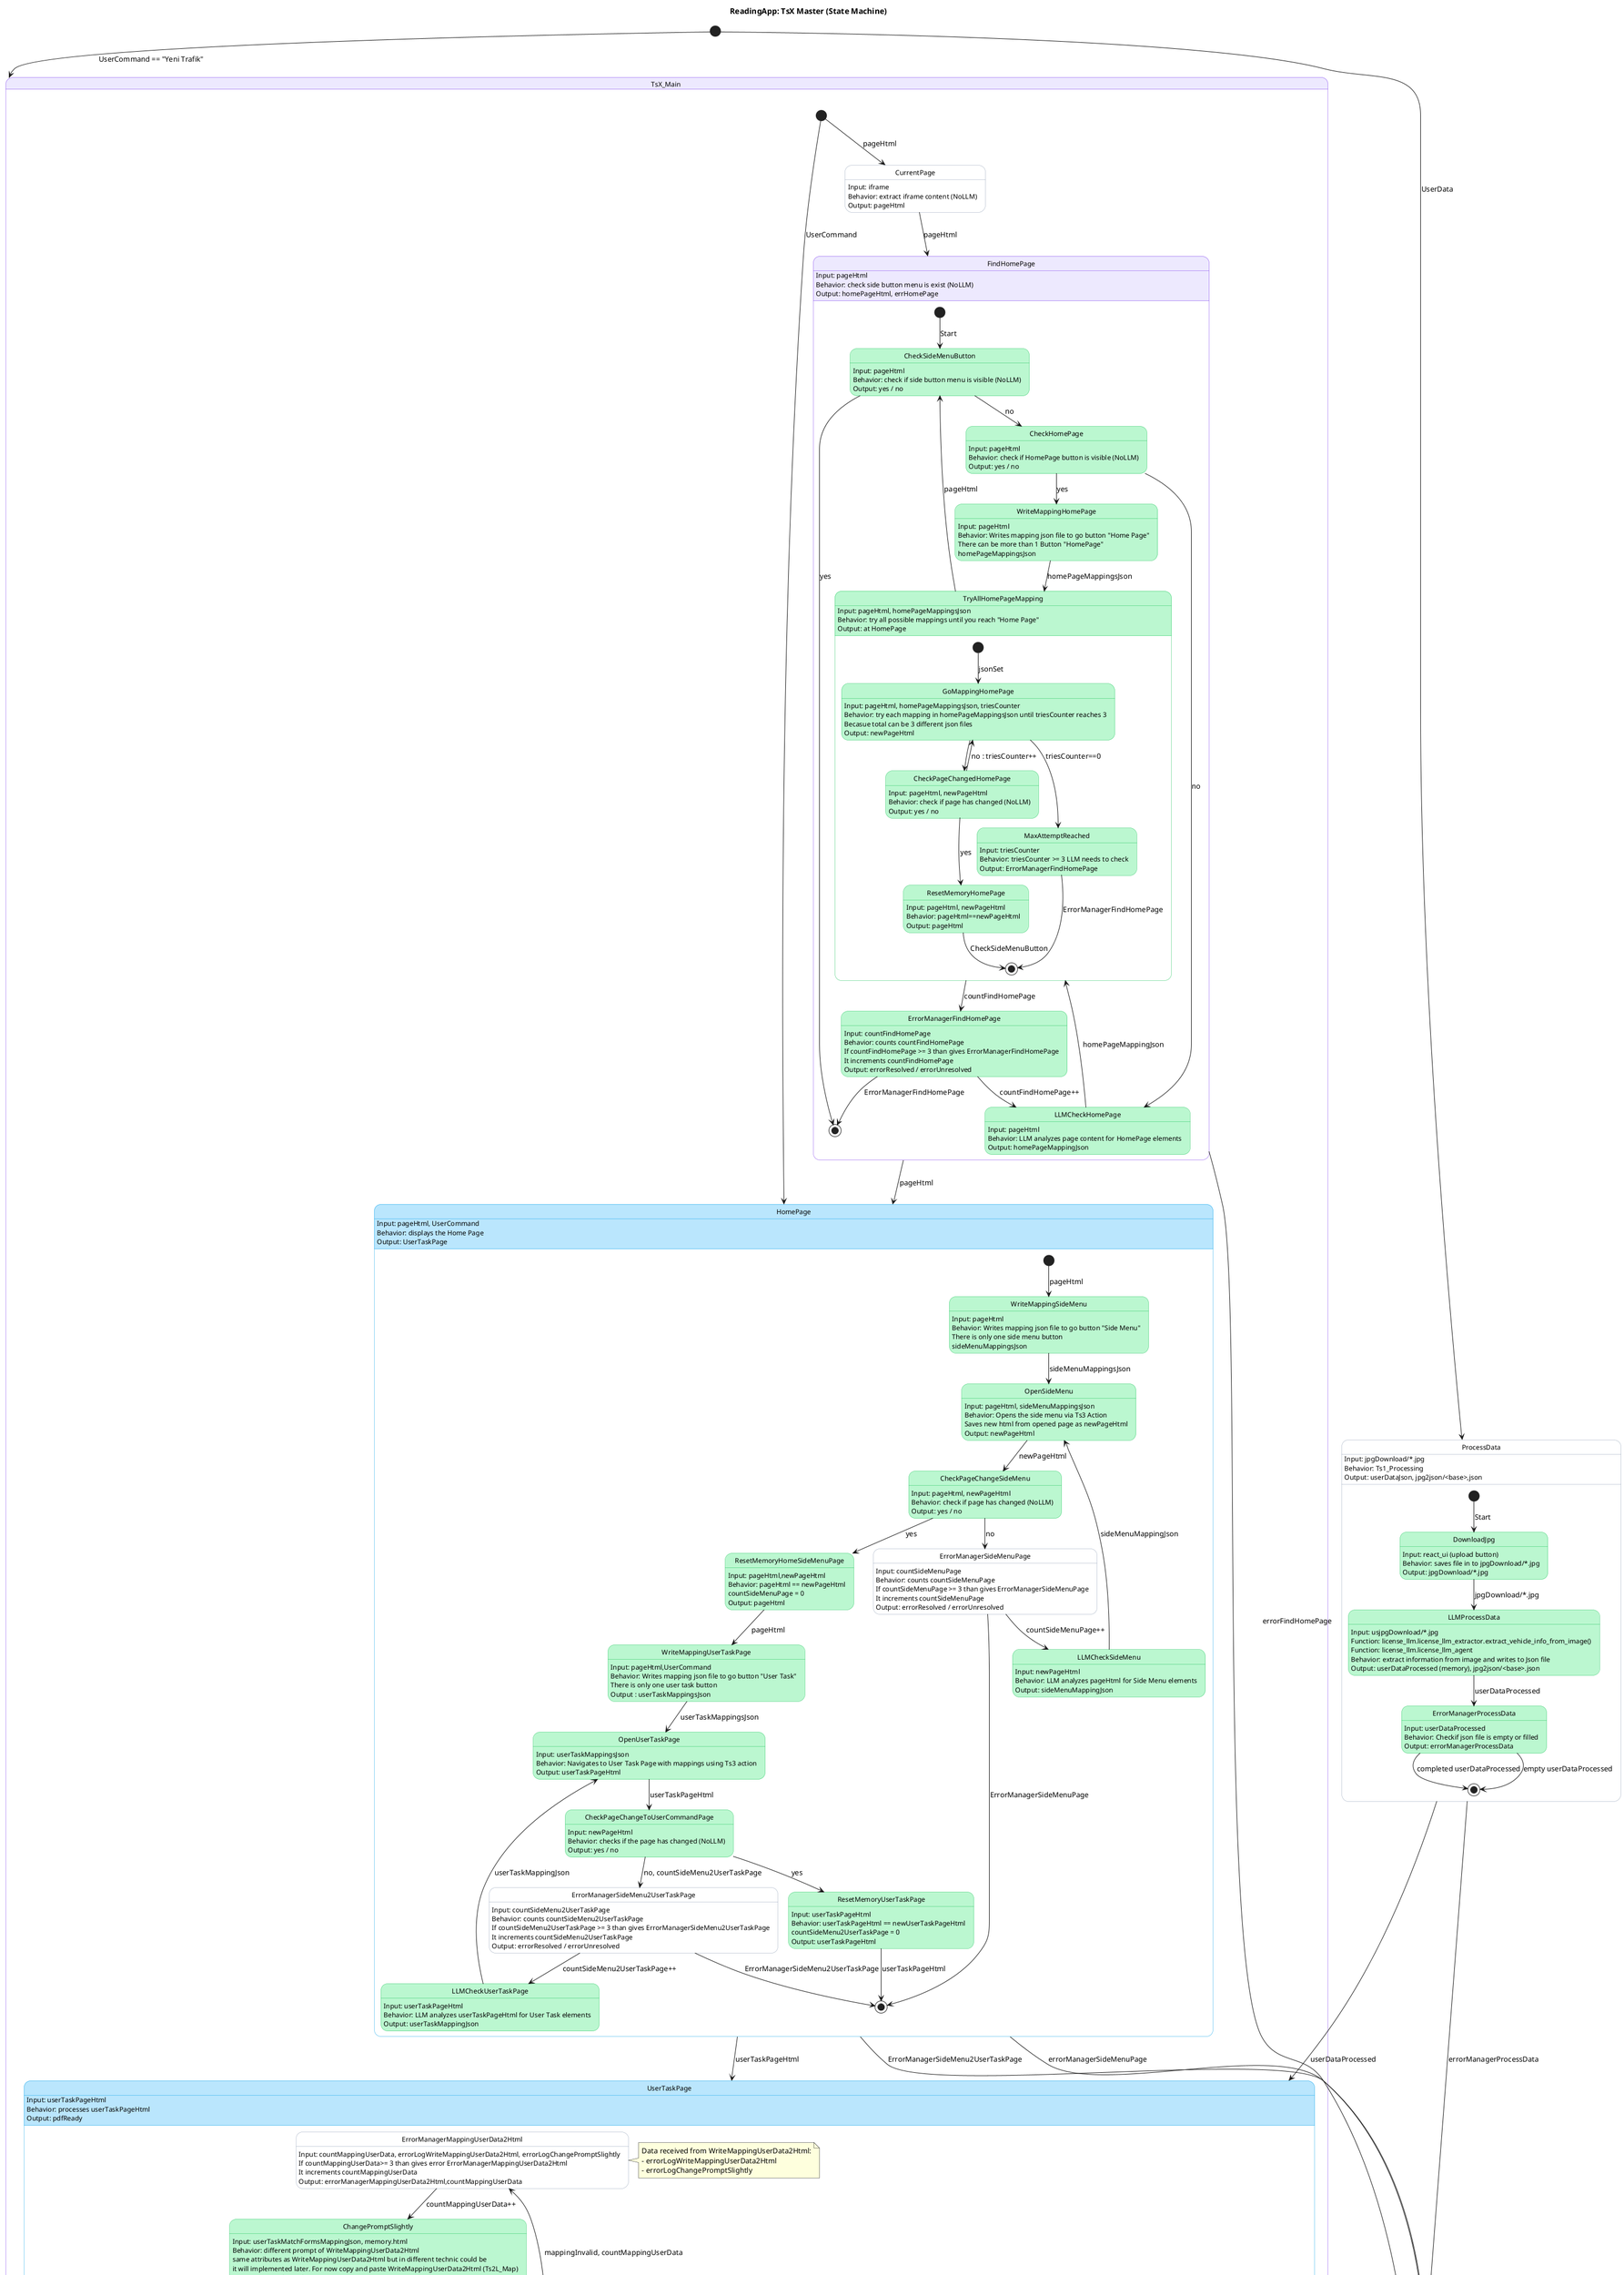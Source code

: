 @startuml
title ReadingApp: TsX Master (State Machine)

skinparam defaultFontName "Segoe UI"
skinparam state {
  BackgroundColor White
  BorderColor #94a3b8
  FontSize 12
}

skinparam state {
  BackgroundColor<<capture>> #dbeafe
  BorderColor<<capture>> #2563eb
  BackgroundColor<<analyze>> #ccfbf1
  BorderColor<<analyze>> #14b8a6
  BackgroundColor<<write>> #dcfce7
  BorderColor<<write>> #16a34a
  BackgroundColor<<navigate>> #ede9fe
  BorderColor<<navigate>> #7c3aed
  BackgroundColor<<classify>> #ccfbf1
  BorderColor<<classify>> #14b8a6
  BackgroundColor<<map>> #dcfce7
  BorderColor<<map>> #16a34a
  BackgroundColor<<fill>> #ede9fe
  BorderColor<<fill>> #7c3aed
  BackgroundColor<<diff>> #f1f5f9
  BorderColor<<diff>> #64748b
  BackgroundColor<<detect>> #fee2e2
  BorderColor<<detect>> #ef4444
  BackgroundColor<<function>> #bbf7d0
  BorderColor<<function>> #22c55e
  BackgroundColor<<view>> #bae6fd
  BorderColor<<view>> #0ea5e9
}


[*]--> TsX_Main : UserCommand == "Yeni Trafik"
[*] -->ProcessData : UserData

state ProcessData <<input>> {
  ProcessData : Input: jpgDownload/*.jpg
  ProcessData : Behavior: Ts1_Processing
  ProcessData : Output: userDataJson, jpg2json/<base>,json

  [*] --> DownloadJpg : Start

  state DownloadJpg <<function>> {
    DownloadJpg : Input: react_ui (upload button)
    DownloadJpg : Behavior: saves file in to jpgDownload/*.jpg
    DownloadJpg : Output: jpgDownload/*.jpg
  }

  DownloadJpg --> LLMProcessData : jpgDownload/*.jpg

  state LLMProcessData <<function>> {
    LLMProcessData : Input: usjpgDownload/*.jpg
    LLMProcessData : Function: license_llm.license_llm_extractor.extract_vehicle_info_from_image()
    LLMProcessData : Function: license_llm.license_llm_agent
    LLMProcessData : Behavior: extract information from image and writes to Json file
    LLMProcessData : Output: userDataProcessed (memory), jpg2json/<base>.json
  }

  state ErrorManagerProcessData <<function>> {
    ErrorManagerProcessData : Input: userDataProcessed
    ErrorManagerProcessData : Behavior: Checkif json file is empty or filled
    ErrorManagerProcessData : Output: errorManagerProcessData
  }

  ErrorManagerProcessData --> [*] : completed userDataProcessed
  ErrorManagerProcessData --> [*] : empty userDataProcessed

  LLMProcessData --> ErrorManagerProcessData : userDataProcessed

  

}

ProcessData --> TsXErrorManager : errorManagerProcessData

state TsX_Main <<navigate>> {

  [*] --> CurrentPage : pageHtml
  [*] --> HomePage : UserCommand

  state CurrentPage <<input>> {
    CurrentPage : Input: iframe 
    CurrentPage : Behavior: extract iframe content (NoLLM)
    CurrentPage : Output: pageHtml
  }

  CurrentPage --> FindHomePage : pageHtml

  state FindHomePage <<navigate>> {
    

    

    FindHomePage : Input: pageHtml
    FindHomePage : Behavior: check side button menu is exist (NoLLM)
    FindHomePage : Output: homePageHtml, errHomePage 
      
    


    [*] --> CheckSideMenuButton : Start

    state CheckSideMenuButton <<function>> {
      CheckSideMenuButton : Input: pageHtml
      CheckSideMenuButton : Behavior: check if side button menu is visible (NoLLM)
      CheckSideMenuButton : Output: yes / no
    }

    CheckSideMenuButton --> [*] : yes
    CheckSideMenuButton --> CheckHomePage : no

    state CheckHomePage <<function>> {
      CheckHomePage : Input: pageHtml
      CheckHomePage : Behavior: check if HomePage button is visible (NoLLM)
      CheckHomePage : Output: yes / no
    }

    CheckHomePage --> WriteMappingHomePage : yes 
    CheckHomePage --> LLMCheckHomePage : no 

    state WriteMappingHomePage <<function>> {
      WriteMappingHomePage : Input: pageHtml
      WriteMappingHomePage : Behavior: Writes mapping json file to go button "Home Page"
      WriteMappingHomePage : There can be more than 1 Button "HomePage"
      WriteMappingHomePage : homePageMappingsJson
    }

    WriteMappingHomePage --> TryAllHomePageMapping : homePageMappingsJson

    state TryAllHomePageMapping <<function>> {
      TryAllHomePageMapping : Input: pageHtml, homePageMappingsJson
      TryAllHomePageMapping : Behavior: try all possible mappings until you reach "Home Page"
      TryAllHomePageMapping : Output: at HomePage

      [*] --> GoMappingHomePage : jsonSet

      state GoMappingHomePage <<function>> {
        GoMappingHomePage : Input: pageHtml, homePageMappingsJson, triesCounter
        GoMappingHomePage : Behavior: try each mapping in homePageMappingsJson until triesCounter reaches 3
        GoMappingHomePage : Becasue total can be 3 different json files
        GoMappingHomePage : Output: newPageHtml
      }

      GoMappingHomePage --> CheckPageChangedHomePage 

      state CheckPageChangedHomePage <<function>> {
        CheckPageChangedHomePage : Input: pageHtml, newPageHtml
        CheckPageChangedHomePage : Behavior: check if page has changed (NoLLM)
        CheckPageChangedHomePage : Output: yes / no
      }

      CheckPageChangedHomePage --> ResetMemoryHomePage : yes
      CheckPageChangedHomePage --> GoMappingHomePage : no : triesCounter++


      state ResetMemoryHomePage <<function>> {
        ResetMemoryHomePage : Input: pageHtml, newPageHtml
        ResetMemoryHomePage : Behavior: pageHtml==newPageHtml
        ResetMemoryHomePage : Output: pageHtml
      }

      GoMappingHomePage --> MaxAttemptReached : triesCounter==0
      state MaxAttemptReached <<function>> {
        MaxAttemptReached : Input: triesCounter
        MaxAttemptReached : Behavior: triesCounter >= 3 LLM needs to check
        MaxAttemptReached : Output: ErrorManagerFindHomePage
      }

      MaxAttemptReached --> [*] : ErrorManagerFindHomePage
      ResetMemoryHomePage --> [*] : CheckSideMenuButton
    }

    TryAllHomePageMapping --> ErrorManagerFindHomePage : countFindHomePage
    TryAllHomePageMapping --> CheckSideMenuButton :pageHtml

    state ErrorManagerFindHomePage <<function>> {
      ErrorManagerFindHomePage : Input: countFindHomePage
      ErrorManagerFindHomePage : Behavior: counts countFindHomePage
      ErrorManagerFindHomePage : If countFindHomePage >= 3 than gives ErrorManagerFindHomePage
      ErrorManagerFindHomePage : It increments countFindHomePage
      ErrorManagerFindHomePage : Output: errorResolved / errorUnresolved
    }

    ErrorManagerFindHomePage --> LLMCheckHomePage : countFindHomePage++
    ErrorManagerFindHomePage --> [*] : ErrorManagerFindHomePage

    state LLMCheckHomePage <<function>> {
      LLMCheckHomePage : Input: pageHtml
      LLMCheckHomePage : Behavior: LLM analyzes page content for HomePage elements
      LLMCheckHomePage : Output: homePageMappingJson
    }

    LLMCheckHomePage -->TryAllHomePageMapping : homePageMappingJson
  }

  FindHomePage --> HomePage : pageHtml
  FindHomePage --> TsXErrorManager : errorFindHomePage

  state HomePage <<view>> {
    HomePage : Input: pageHtml, UserCommand
    HomePage : Behavior: displays the Home Page
    HomePage : Output: UserTaskPage

    [*] --> WriteMappingSideMenu :pageHtml

    state WriteMappingSideMenu <<function>> {
      WriteMappingSideMenu : Input: pageHtml
      WriteMappingSideMenu : Behavior: Writes mapping json file to go button "Side Menu"
      WriteMappingSideMenu : There is only one side menu button
      WriteMappingSideMenu : sideMenuMappingsJson
    }

    WriteMappingSideMenu --> OpenSideMenu : sideMenuMappingsJson
    state OpenSideMenu <<function>> {
      OpenSideMenu : Input: pageHtml, sideMenuMappingsJson
      OpenSideMenu : Behavior: Opens the side menu via Ts3 Action
      OpenSideMenu : Saves new html from opened page as newPageHtml
      OpenSideMenu : Output: newPageHtml
    }

    OpenSideMenu --> CheckPageChangeSideMenu : newPageHtml

    state CheckPageChangeSideMenu <<function>> {
      CheckPageChangeSideMenu : Input: pageHtml, newPageHtml
      CheckPageChangeSideMenu : Behavior: check if page has changed (NoLLM)
      CheckPageChangeSideMenu : Output: yes / no
    }

    CheckPageChangeSideMenu --> ErrorManagerSideMenuPage : no
    CheckPageChangeSideMenu --> ResetMemoryHomeSideMenuPage : yes

    ErrorManagerSideMenuPage --> LLMCheckSideMenu : countSideMenuPage++
    ErrorManagerSideMenuPage --> [*] : ErrorManagerSideMenuPage

    state LLMCheckSideMenu <<function>> {
      LLMCheckSideMenu : Input: newPageHtml
      LLMCheckSideMenu : Behavior: LLM analyzes pageHtml for Side Menu elements
      LLMCheckSideMenu : Output: sideMenuMappingJson
    }

    LLMCheckSideMenu --> OpenSideMenu : sideMenuMappingJson
    state ErrorManagerSideMenuPage <<error>> {
      ErrorManagerSideMenuPage : Input: countSideMenuPage
      ErrorManagerSideMenuPage : Behavior: counts countSideMenuPage
      ErrorManagerSideMenuPage : If countSideMenuPage >= 3 than gives ErrorManagerSideMenuPage
      ErrorManagerSideMenuPage : It increments countSideMenuPage
      ErrorManagerSideMenuPage : Output: errorResolved / errorUnresolved
    }

    state ResetMemoryHomeSideMenuPage <<function>> {
      ResetMemoryHomeSideMenuPage : Input: pageHtml,newPageHtml
      ResetMemoryHomeSideMenuPage : Behavior: pageHtml == newPageHtml
      ResetMemoryHomeSideMenuPage : countSideMenuPage = 0
      ResetMemoryHomeSideMenuPage : Output: pageHtml
    }

    ResetMemoryHomeSideMenuPage --> WriteMappingUserTaskPage : pageHtml

    state WriteMappingUserTaskPage <<function>> {
      WriteMappingUserTaskPage : Input: pageHtml,UserCommand
      WriteMappingUserTaskPage : Behavior: Writes mapping json file to go button "User Task"
      WriteMappingUserTaskPage : There is only one user task button
      WriteMappingUserTaskPage : Output : userTaskMappingsJson
    }

    WriteMappingUserTaskPage --> OpenUserTaskPage : userTaskMappingsJson
    
    state OpenUserTaskPage <<function>> {
      OpenUserTaskPage : Input: userTaskMappingsJson
      OpenUserTaskPage : Behavior: Navigates to User Task Page with mappings using Ts3 action
      OpenUserTaskPage : Output: userTaskPageHtml
    }

    OpenUserTaskPage --> CheckPageChangeToUserCommandPage : userTaskPageHtml

    state CheckPageChangeToUserCommandPage <<function>> {
      CheckPageChangeToUserCommandPage : Input: newPageHtml
      CheckPageChangeToUserCommandPage : Behavior: checks if the page has changed (NoLLM)
      CheckPageChangeToUserCommandPage : Output: yes / no
    }

    CheckPageChangeToUserCommandPage --> ErrorManagerSideMenu2UserTaskPage : no, countSideMenu2UserTaskPage
    CheckPageChangeToUserCommandPage --> ResetMemoryUserTaskPage : yes

    state ErrorManagerSideMenu2UserTaskPage <<error>> {
      ErrorManagerSideMenu2UserTaskPage : Input: countSideMenu2UserTaskPage
      ErrorManagerSideMenu2UserTaskPage : Behavior: counts countSideMenu2UserTaskPage
      ErrorManagerSideMenu2UserTaskPage : If countSideMenu2UserTaskPage >= 3 than gives ErrorManagerSideMenu2UserTaskPage
      ErrorManagerSideMenu2UserTaskPage : It increments countSideMenu2UserTaskPage
      ErrorManagerSideMenu2UserTaskPage : Output: errorResolved / errorUnresolved
    }

    ErrorManagerSideMenu2UserTaskPage --> [*] : ErrorManagerSideMenu2UserTaskPage
    ErrorManagerSideMenu2UserTaskPage --> LLMCheckUserTaskPage : countSideMenu2UserTaskPage++
    
    state LLMCheckUserTaskPage <<function>> {
      LLMCheckUserTaskPage : Input: userTaskPageHtml
      LLMCheckUserTaskPage : Behavior: LLM analyzes userTaskPageHtml for User Task elements
      LLMCheckUserTaskPage : Output: userTaskMappingJson
    }

    LLMCheckUserTaskPage --> OpenUserTaskPage : userTaskMappingJson


    state ResetMemoryUserTaskPage <<function>> {
    ResetMemoryUserTaskPage : Input: userTaskPageHtml
    ResetMemoryUserTaskPage : Behavior: userTaskPageHtml == newUserTaskPageHtml
    ResetMemoryUserTaskPage : countSideMenu2UserTaskPage = 0
    ResetMemoryUserTaskPage : Output: userTaskPageHtml
    }
    ResetMemoryUserTaskPage --> [*] : userTaskPageHtml

  }

  HomePage --> TsXErrorManager : ErrorManagerSideMenu2UserTaskPage
  HomePage --> TsXErrorManager : errorManagerSideMenuPage
  HomePage --> UserTaskPage : userTaskPageHtml
  ProcessData --> UserTaskPage : userDataProcessed

  state UserTaskPage <<view>> {
      UserTaskPage : Input: userTaskPageHtml
      UserTaskPage : Behavior: processes userTaskPageHtml
      UserTaskPage : Output: pdfReady

      [*] --> CaptureUserTaskPageHtml : userTaskPageHtml
      [*] --> WriteMappingUserData2Html : userDataProcessed

      state ErrorUserTaskPageHtml <<error>> {
          ErrorUserTaskPageHtml : Input: errorUserTaskPageHtml, errorLogUserTaskPageHtml
          ErrorUserTaskPageHtml : Behavior: handles errors in userTaskPageHtml
          ErrorUserTaskPageHtml : Output: errorResolved / errorUnresolved
      }

      ErrorUserTaskPageHtml --> [*] : errorUserTaskPageHtml, errorLogUserTaskPageHtml

      state CaptureUserTaskPageHtml <<function>> {
          CaptureUserTaskPageHtml : Input: userTaskPageHtml
          CaptureUserTaskPageHtml : Behavior: captures HTML from userTaskPageHtml (TsW_Capture)
          CaptureUserTaskPageHtml : Function: webbot.test_webbot_html_mapping.readWebPage()
          CaptureUserTaskPageHtml : Output: memory.html,webbot2html/page.html, errorUserTaskPageHtml
      }

      CaptureUserTaskPageHtml --> ErrorUserTaskPageHtml : errorUserTaskPageHtml, errorLogUserTaskPageHtml
      CaptureUserTaskPageHtml --> WriteMappingUserData2Html : memory.html,webbot2html/page.html

      state WriteMappingUserData2Html <<function>> {
          WriteMappingUserData2Html : Input: memory.html,userDataProcessed (oldname ruhsat_json)
          WriteMappingUserData2Html : Behavior: Check what information you have from userDataProcessed json file
          WriteMappingUserData2Html : match with the memory.html (forms spaces) and creates mapping file (Ts2L_Map)
          WriteMappingUserData2Html : It als finds action button after Ts3 fill all the forms need to go next page
          WriteMappingUserData2Html : If there is no form to be filled, then it means you are in the last page
          WriteMappingUserData2Html : then it should be in last stage and needs to map action to "policeyi olustur"
          WriteMappingUserData2Html : Function: license_llm.pageread_llm.map_json_to_html_fields()
          WriteMappingUserData2Html : Output: userTaskMatchFormsMappingJson ,lastStep(boolean) , json2mapping/<base>_mapping.json 
          WriteMappingUserData2Html : Memory : mapping (object in memory_store)
      }

      WriteMappingUserData2Html --> CheckMappingUserData2Html : userTaskMatchFormsMappingJson, lastStep==false
      WriteMappingUserData2Html --> FillFormsAndAction : userTaskMatchFormsMappingJson, lastStep==true
      

      state CheckMappingUserData2Html <<function>> {
          CheckMappingUserData2Html : Input: userTaskMatchFormsMappingJson, userTaskPageHtml
          CheckMappingUserData2Html : Behavior: checks if the userTaskMatchFormsMappingJson form parts are empty
          CheckMappingUserData2Html : Output: mappingValid / mappingInvalid
      }

      CheckMappingUserData2Html --> FillFormsAndAction :mappingValid, userTaskMatchFormsMappingJson, countMappingUserData==0
      CheckMappingUserData2Html --> ErrorManagerMappingUserData2Html :mappingInvalid, countMappingUserData

      state ErrorManagerMappingUserData2Html <<error>> {
          ErrorManagerMappingUserData2Html : Input: countMappingUserData, errorLogWriteMappingUserData2Html, errorLogChangePromptSlightly
          ErrorManagerMappingUserData2Html: If countMappingUserData>= 3 than gives error ErrorManagerMappingUserData2Html
          ErrorManagerMappingUserData2Html :It increments countMappingUserData
          ErrorManagerMappingUserData2Html : Output: errorManagerMappingUserData2Html,countMappingUserData
      }

      note right of ErrorManagerMappingUserData2Html
        Data received from WriteMappingUserData2Html:
        - errorLogWriteMappingUserData2Html
        - errorLogChangePromptSlightly
      end note

      ErrorManagerMappingUserData2Html --> ChangePromptSlightly : countMappingUserData++

      state ChangePromptSlightly <<function>> {
          ChangePromptSlightly : Input: userTaskMatchFormsMappingJson, memory.html
          ChangePromptSlightly : Behavior: different prompt of WriteMappingUserData2Html
          ChangePromptSlightly: same attributes as WriteMappingUserData2Html but in different technic could be
          ChangePromptSlightly: it will implemented later. For now copy and paste WriteMappingUserData2Html (Ts2L_Map)
          ChangePromptSlightly : Output: userTaskMatchFormsMappingJson
      }

      ChangePromptSlightly --> CheckMappingUserData2Html : userTaskMatchFormsMappingJson
      
      state FillFormsAndAction <<function>> {
          FillFormsAndAction : Input: userTaskMatchFormsMappingJson, userTaskPageHtml
          FillFormsAndAction : Behavior: fills forms in the HTML using userTaskMatchFormsMappingJson
          FillFormsAndAction : No LLM is needed. 
          FillFormsAndAction : Function: react_ui in-page filler
          FillFormsAndAction : Output: newUserTaskPageHtml
          FillFormsAndAction : Endpoint: /api/ts3/generate-script
      }

      FillFormsAndAction --> CheckPageChangedUserTaskPage : newUserTaskPageHtml

      state CheckPageChangedUserTaskPage <<function>> {
          CheckPageChangedUserTaskPage : Input: newUserTaskPageHtml,userTaskPageHtml
          CheckPageChangedUserTaskPage : Behavior: compare newUserTaskPageHtml with userTaskPageHtml
          CheckPageChangedUserTaskPage : Output: pageChanged / pageUnchanged
      }

      CheckPageChangedUserTaskPage --> ErrorManagerUserTaskPageNoChange : countChangedUserTaskPage

      CheckPageChangedUserTaskPage --> ResetUrlUserTaskPage : pageUnchanged, countChangedUserTaskPage ==0
      ResetUrlUserTaskPage --> CheckPdfReady : userTaskPageHtml

      state ResetUrlUserTaskPage <<function>> {
          ResetUrlUserTaskPage : Input: newUserTaskPageHtml
          ResetUrlUserTaskPage : Behavior: userTaskPageHtml = newUserTaskPageHtml
          ResetUrlUserTaskPage : Output: userTaskPageHtml
      }

      state ErrorManagerUserTaskPageNoChange <<error>> {
          ErrorManagerUserTaskPageNoChange : Input: countChangedUserTaskPage
          ErrorManagerUserTaskPageNoChange: If countChangedUserTaskPage>= 3 than gives error ErrorManagerUserTaskPageNoChange
          ErrorManagerUserTaskPageNoChange :It increments countChangedUserTaskPage
          ErrorManagerUserTaskPageNoChange : Behavior: handles errors when no change is detected
          ErrorManagerUserTaskPageNoChange : Output: errorManagerUserTaskPageNoChange / countChangedUserTaskPage
      }
      note left of ErrorManagerUserTaskPageNoChange
        Data received from FillFormsAndAction:
        - errorLogFillFormsAndAction
      end note

      ErrorManagerUserTaskPageNoChange --> ChangePromptSlightly

      state CheckPdfReady <<function>> {
          CheckPdfReady : Input: newUserTaskPageHtml
          CheckPdfReady : Behavior: checks if the PDF is ready for download
          CheckPdfReady : Output: pdfReady / pdfNotReady
      }

      CheckPdfReady --> [*] : pdfReady
      CheckPdfReady --> ControllerUserTaskPage : pdfNotReady,countUserTaskPage

      state ControllerUserTaskPage <<function>> {
          ControllerUserTaskPage : Input: userTaskPageHtml
          ControllerUserTaskPage : Behavior: controls the user task page
          ControllerUserTaskPage : countUserTaskPage >= 5 (max could be 5 page)
          ControllerUserTaskPage :if countUserTaskPage>5 then should errorControllerUserTaskPage == true
          ControllerUserTaskPage :(after 5 page should be "police olustur")
          ControllerUserTaskPage : Output: userTaskPageHtml
      }
      ControllerUserTaskPage --> WriteMappingUserData2Html : errorControllerUserTaskPage=false, countUserTaskPage++
      ControllerUserTaskPage --> ErrorControllerUserTaskPage : errorControllerUserTaskPage=true

      state ErrorControllerUserTaskPage <<error>> {
          ErrorControllerUserTaskPage : Input: errorControllerUserTaskPage
          ErrorControllerUserTaskPage : Behavior: handles errors specific to the controller
          ErrorControllerUserTaskPage : Output: errorResolved / errorUnresolved
      }
      ErrorControllerUserTaskPage --> [*] : errorControllerUserTaskPage

  state TsXErrorManager <<error>> {
      TsXErrorManager : Input: errorContext
      TsXErrorManager : Behavior: handles errors specific to TSX
      TsXErrorManager : Output: errorResolved / errorUnresolved
  }

  

  

}




@enduml
